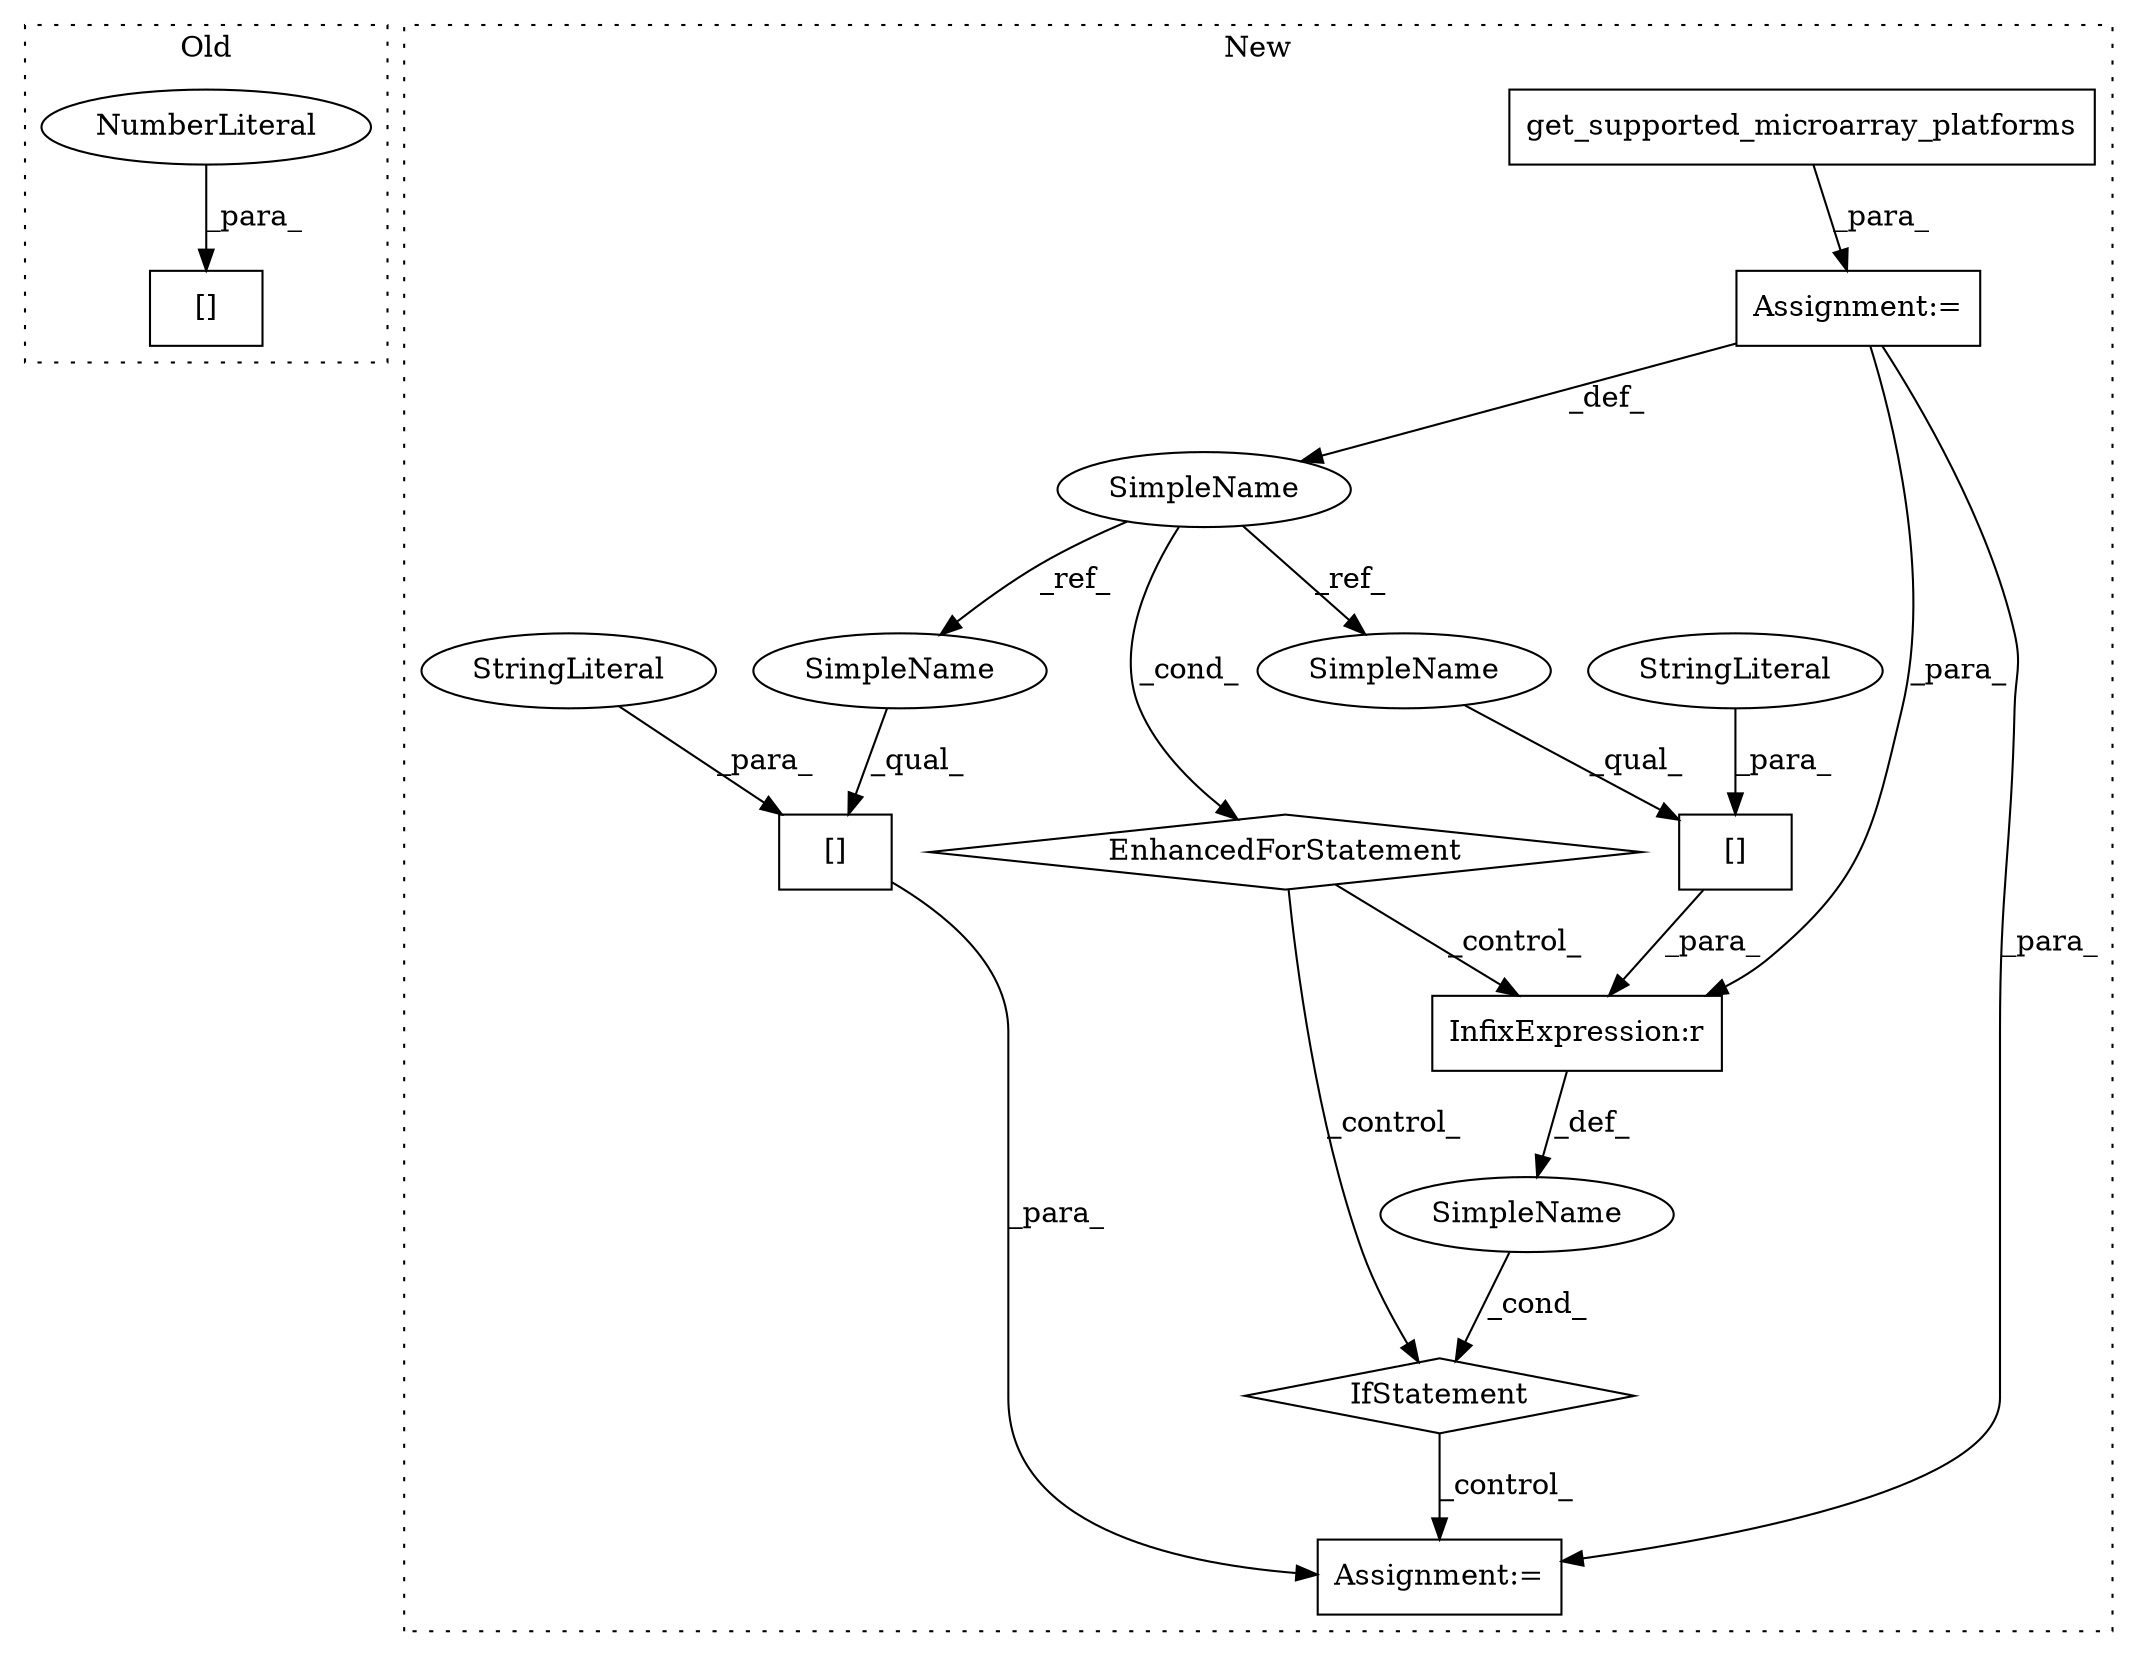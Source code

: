digraph G {
subgraph cluster0 {
1 [label="[]" a="2" s="3826,3876" l="49,1" shape="box"];
4 [label="NumberLiteral" a="34" s="3875" l="1" shape="ellipse"];
label = "Old";
style="dotted";
}
subgraph cluster1 {
2 [label="get_supported_microarray_platforms" a="32" s="6286" l="36" shape="box"];
3 [label="[]" a="2" s="6436,6465" l="9,1" shape="box"];
5 [label="SimpleName" a="42" s="6275" l="8" shape="ellipse"];
6 [label="EnhancedForStatement" a="70" s="6198,6322" l="65,2" shape="diamond"];
7 [label="[]" a="2" s="6342,6371" l="9,1" shape="box"];
8 [label="InfixExpression:r" a="27" s="6372" l="4" shape="box"];
9 [label="StringLiteral" a="45" s="6445" l="20" shape="ellipse"];
10 [label="StringLiteral" a="45" s="6351" l="20" shape="ellipse"];
11 [label="IfStatement" a="25" s="6338,6394" l="4,2" shape="diamond"];
12 [label="SimpleName" a="42" s="" l="" shape="ellipse"];
13 [label="Assignment:=" a="7" s="6435" l="1" shape="box"];
14 [label="Assignment:=" a="7" s="6198,6322" l="65,2" shape="box"];
15 [label="SimpleName" a="42" s="6342" l="8" shape="ellipse"];
16 [label="SimpleName" a="42" s="6436" l="8" shape="ellipse"];
label = "New";
style="dotted";
}
2 -> 14 [label="_para_"];
3 -> 13 [label="_para_"];
4 -> 1 [label="_para_"];
5 -> 15 [label="_ref_"];
5 -> 6 [label="_cond_"];
5 -> 16 [label="_ref_"];
6 -> 11 [label="_control_"];
6 -> 8 [label="_control_"];
7 -> 8 [label="_para_"];
8 -> 12 [label="_def_"];
9 -> 3 [label="_para_"];
10 -> 7 [label="_para_"];
11 -> 13 [label="_control_"];
12 -> 11 [label="_cond_"];
14 -> 5 [label="_def_"];
14 -> 8 [label="_para_"];
14 -> 13 [label="_para_"];
15 -> 7 [label="_qual_"];
16 -> 3 [label="_qual_"];
}